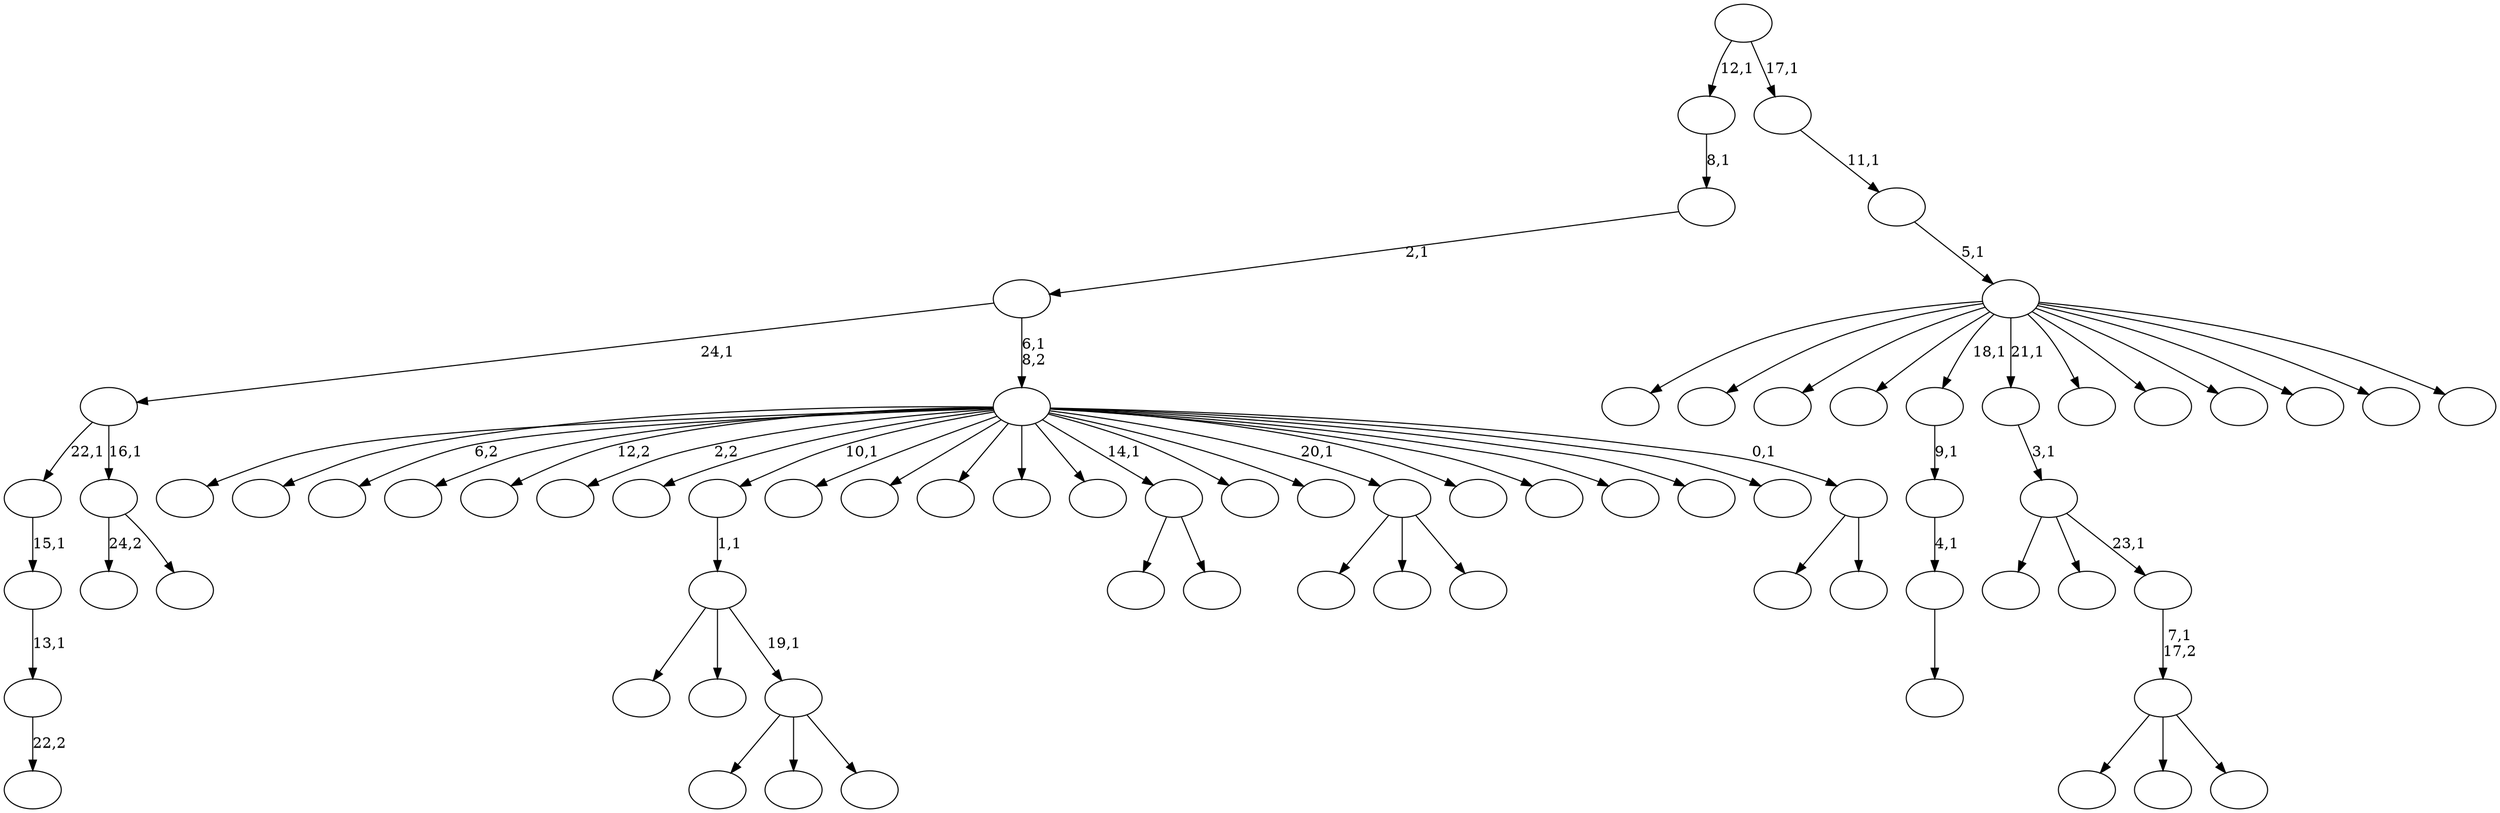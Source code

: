 digraph T {
	75 [label=""]
	74 [label=""]
	73 [label=""]
	72 [label=""]
	71 [label=""]
	70 [label=""]
	69 [label=""]
	68 [label=""]
	67 [label=""]
	66 [label=""]
	65 [label=""]
	64 [label=""]
	63 [label=""]
	62 [label=""]
	61 [label=""]
	60 [label=""]
	59 [label=""]
	58 [label=""]
	57 [label=""]
	56 [label=""]
	55 [label=""]
	54 [label=""]
	53 [label=""]
	52 [label=""]
	51 [label=""]
	50 [label=""]
	49 [label=""]
	48 [label=""]
	47 [label=""]
	46 [label=""]
	45 [label=""]
	44 [label=""]
	43 [label=""]
	42 [label=""]
	41 [label=""]
	40 [label=""]
	39 [label=""]
	38 [label=""]
	37 [label=""]
	36 [label=""]
	35 [label=""]
	34 [label=""]
	33 [label=""]
	32 [label=""]
	31 [label=""]
	30 [label=""]
	29 [label=""]
	28 [label=""]
	27 [label=""]
	26 [label=""]
	25 [label=""]
	24 [label=""]
	23 [label=""]
	22 [label=""]
	21 [label=""]
	20 [label=""]
	19 [label=""]
	18 [label=""]
	17 [label=""]
	16 [label=""]
	15 [label=""]
	14 [label=""]
	13 [label=""]
	12 [label=""]
	11 [label=""]
	10 [label=""]
	9 [label=""]
	8 [label=""]
	7 [label=""]
	6 [label=""]
	5 [label=""]
	4 [label=""]
	3 [label=""]
	2 [label=""]
	1 [label=""]
	0 [label=""]
	69 -> 70 [label="22,2"]
	68 -> 69 [label="13,1"]
	67 -> 68 [label="15,1"]
	50 -> 75 [label=""]
	50 -> 58 [label=""]
	50 -> 51 [label=""]
	49 -> 74 [label=""]
	49 -> 54 [label=""]
	49 -> 50 [label="19,1"]
	48 -> 49 [label="1,1"]
	40 -> 41 [label=""]
	39 -> 40 [label="4,1"]
	38 -> 39 [label="9,1"]
	33 -> 52 [label=""]
	33 -> 34 [label=""]
	29 -> 57 [label=""]
	29 -> 53 [label=""]
	29 -> 30 [label=""]
	27 -> 72 [label=""]
	27 -> 66 [label=""]
	27 -> 28 [label=""]
	26 -> 27 [label="7,1\n17,2"]
	25 -> 64 [label=""]
	25 -> 47 [label=""]
	25 -> 26 [label="23,1"]
	24 -> 25 [label="3,1"]
	22 -> 37 [label="24,2"]
	22 -> 23 [label=""]
	21 -> 67 [label="22,1"]
	21 -> 22 [label="16,1"]
	9 -> 60 [label=""]
	9 -> 10 [label=""]
	8 -> 73 [label=""]
	8 -> 63 [label=""]
	8 -> 62 [label="6,2"]
	8 -> 61 [label=""]
	8 -> 59 [label="12,2"]
	8 -> 56 [label="2,2"]
	8 -> 55 [label=""]
	8 -> 48 [label="10,1"]
	8 -> 46 [label=""]
	8 -> 45 [label=""]
	8 -> 42 [label=""]
	8 -> 36 [label=""]
	8 -> 35 [label=""]
	8 -> 33 [label="14,1"]
	8 -> 32 [label=""]
	8 -> 31 [label=""]
	8 -> 29 [label="20,1"]
	8 -> 20 [label=""]
	8 -> 17 [label=""]
	8 -> 16 [label=""]
	8 -> 14 [label=""]
	8 -> 12 [label=""]
	8 -> 9 [label="0,1"]
	7 -> 21 [label="24,1"]
	7 -> 8 [label="6,1\n8,2"]
	6 -> 7 [label="2,1"]
	5 -> 6 [label="8,1"]
	3 -> 71 [label=""]
	3 -> 65 [label=""]
	3 -> 44 [label=""]
	3 -> 43 [label=""]
	3 -> 38 [label="18,1"]
	3 -> 24 [label="21,1"]
	3 -> 19 [label=""]
	3 -> 18 [label=""]
	3 -> 15 [label=""]
	3 -> 13 [label=""]
	3 -> 11 [label=""]
	3 -> 4 [label=""]
	2 -> 3 [label="5,1"]
	1 -> 2 [label="11,1"]
	0 -> 5 [label="12,1"]
	0 -> 1 [label="17,1"]
}
